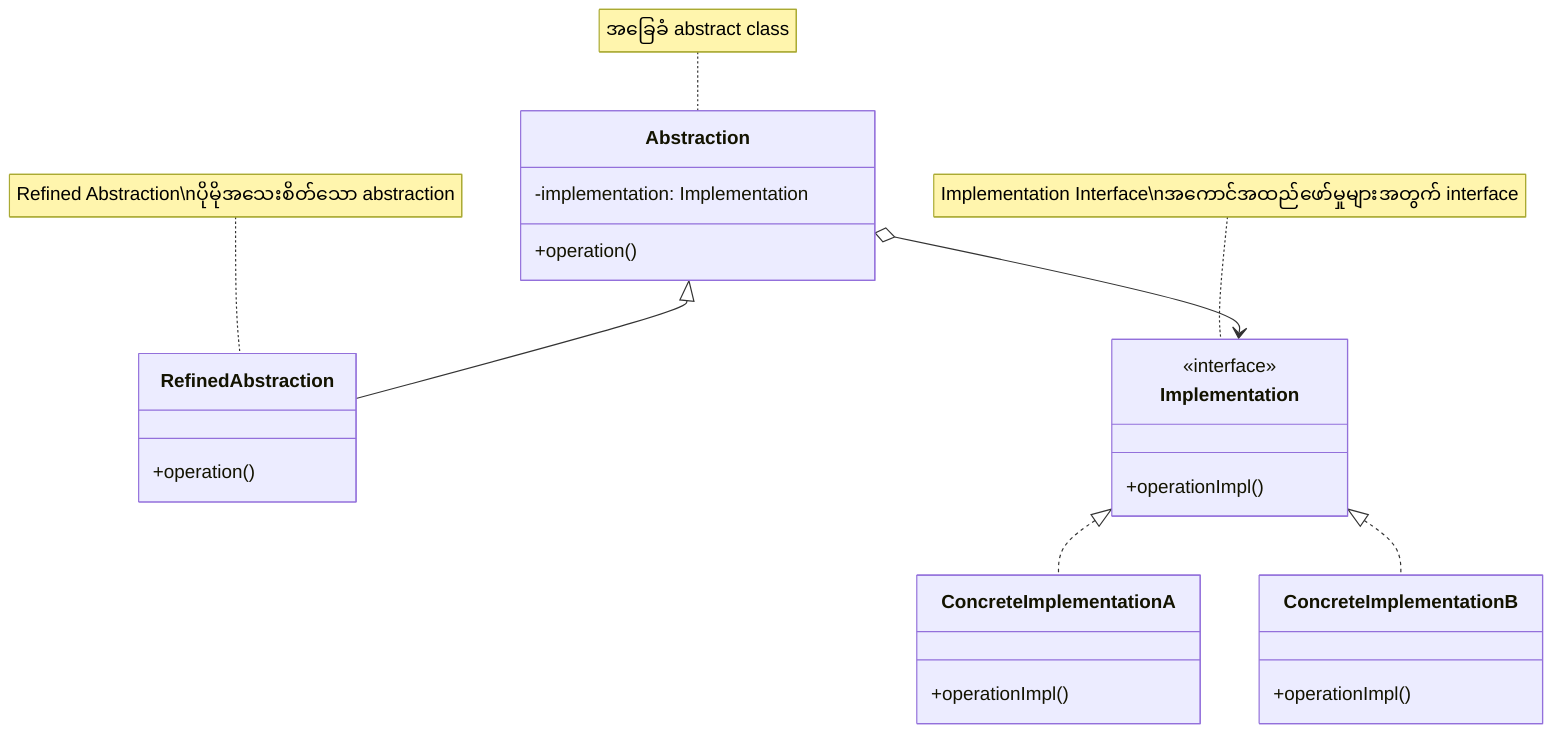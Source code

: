 classDiagram
    class Abstraction {
        -implementation: Implementation
        +operation()
    }
    class RefinedAbstraction {
        +operation()
    }
    class Implementation {
        <<interface>>
        +operationImpl()
    }
    class ConcreteImplementationA {
        +operationImpl()
    }
    class ConcreteImplementationB {
        +operationImpl()
    }

    Abstraction <|-- RefinedAbstraction
    Abstraction o--> Implementation
    Implementation <|.. ConcreteImplementationA
    Implementation <|.. ConcreteImplementationB

    note for Abstraction "အခြေခံ abstract class"
    note for Implementation "Implementation Interface\nအကောင်အထည်ဖော်မှုများအတွက် interface"
    note for RefinedAbstraction "Refined Abstraction\nပိုမိုအသေးစိတ်သော abstraction"